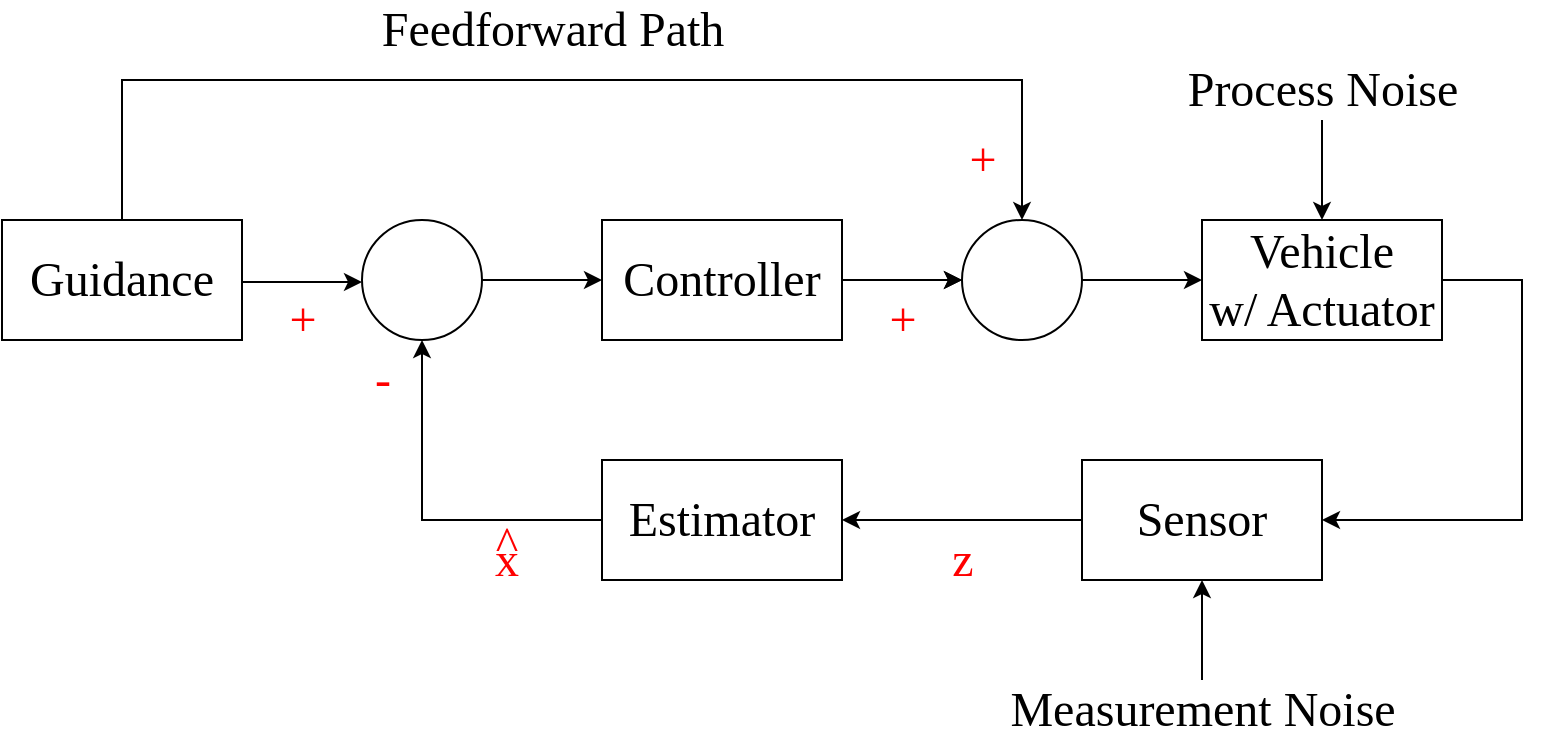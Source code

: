 <mxfile version="16.6.2" type="github">
  <diagram id="bbN-kpXBO3zal-V24DdN" name="Page-1">
    <mxGraphModel dx="1296" dy="760" grid="1" gridSize="10" guides="1" tooltips="1" connect="1" arrows="1" fold="1" page="1" pageScale="1" pageWidth="827" pageHeight="1169" math="0" shadow="0">
      <root>
        <mxCell id="0" />
        <mxCell id="1" parent="0" />
        <mxCell id="c5JE-vp9UBze8D4XRrj4-6" value="+" style="edgeStyle=orthogonalEdgeStyle;rounded=0;orthogonalLoop=1;jettySize=auto;html=1;exitX=1;exitY=0.5;exitDx=0;exitDy=0;fontFamily=Times New Roman;fontSize=24;fontColor=#FF0000;labelBackgroundColor=#FFFFFF;strokeWidth=1;labelBorderColor=none;spacingBottom=0;" parent="1" edge="1">
          <mxGeometry y="-19" relative="1" as="geometry">
            <mxPoint x="150" y="231" as="sourcePoint" />
            <mxPoint x="210" y="231" as="targetPoint" />
            <mxPoint as="offset" />
          </mxGeometry>
        </mxCell>
        <mxCell id="c5JE-vp9UBze8D4XRrj4-16" value="+" style="edgeStyle=orthogonalEdgeStyle;rounded=0;orthogonalLoop=1;jettySize=auto;html=1;exitX=0.5;exitY=0;exitDx=0;exitDy=0;entryX=0.5;entryY=0;entryDx=0;entryDy=0;labelBackgroundColor=#FFFFFF;labelBorderColor=none;fontFamily=Times New Roman;fontSize=24;fontColor=#FF0000;strokeWidth=1;" parent="1" source="c5JE-vp9UBze8D4XRrj4-1" target="c5JE-vp9UBze8D4XRrj4-5" edge="1">
          <mxGeometry x="0.898" y="-20" relative="1" as="geometry">
            <Array as="points">
              <mxPoint x="90" y="130" />
              <mxPoint x="540" y="130" />
            </Array>
            <mxPoint as="offset" />
          </mxGeometry>
        </mxCell>
        <mxCell id="c5JE-vp9UBze8D4XRrj4-1" value="&lt;font face=&quot;Times New Roman&quot; style=&quot;font-size: 24px&quot;&gt;Guidance&lt;/font&gt;" style="rounded=0;whiteSpace=wrap;html=1;" parent="1" vertex="1">
          <mxGeometry x="30" y="200" width="120" height="60" as="geometry" />
        </mxCell>
        <mxCell id="c5JE-vp9UBze8D4XRrj4-8" style="edgeStyle=orthogonalEdgeStyle;rounded=0;orthogonalLoop=1;jettySize=auto;html=1;exitX=1;exitY=0.5;exitDx=0;exitDy=0;fontFamily=Times New Roman;fontSize=24;" parent="1" source="c5JE-vp9UBze8D4XRrj4-2" target="c5JE-vp9UBze8D4XRrj4-5" edge="1">
          <mxGeometry relative="1" as="geometry" />
        </mxCell>
        <mxCell id="c5JE-vp9UBze8D4XRrj4-15" value="+" style="edgeStyle=orthogonalEdgeStyle;rounded=0;orthogonalLoop=1;jettySize=auto;html=1;labelBackgroundColor=#FFFFFF;labelBorderColor=none;fontFamily=Times New Roman;fontSize=24;fontColor=#FF0000;strokeWidth=1;" parent="1" source="c5JE-vp9UBze8D4XRrj4-2" target="c5JE-vp9UBze8D4XRrj4-5" edge="1">
          <mxGeometry y="-20" relative="1" as="geometry">
            <mxPoint as="offset" />
          </mxGeometry>
        </mxCell>
        <mxCell id="c5JE-vp9UBze8D4XRrj4-2" value="&lt;font face=&quot;Times New Roman&quot;&gt;&lt;span style=&quot;font-size: 24px&quot;&gt;Controller&lt;/span&gt;&lt;/font&gt;" style="rounded=0;whiteSpace=wrap;html=1;" parent="1" vertex="1">
          <mxGeometry x="330" y="200" width="120" height="60" as="geometry" />
        </mxCell>
        <mxCell id="c5JE-vp9UBze8D4XRrj4-12" style="edgeStyle=orthogonalEdgeStyle;rounded=0;orthogonalLoop=1;jettySize=auto;html=1;exitX=1;exitY=0.5;exitDx=0;exitDy=0;labelBackgroundColor=#FFFFFF;labelBorderColor=none;fontFamily=Times New Roman;fontSize=24;fontColor=#FF0000;strokeWidth=1;entryX=1;entryY=0.5;entryDx=0;entryDy=0;" parent="1" source="c5JE-vp9UBze8D4XRrj4-3" target="c5JE-vp9UBze8D4XRrj4-11" edge="1">
          <mxGeometry relative="1" as="geometry">
            <mxPoint x="800" y="360" as="targetPoint" />
            <Array as="points">
              <mxPoint x="790" y="230" />
              <mxPoint x="790" y="350" />
            </Array>
          </mxGeometry>
        </mxCell>
        <mxCell id="c5JE-vp9UBze8D4XRrj4-3" value="&lt;font face=&quot;Times New Roman&quot; style=&quot;font-size: 24px&quot;&gt;Vehicle&lt;br&gt;w/ Actuator&lt;br&gt;&lt;/font&gt;" style="rounded=0;whiteSpace=wrap;html=1;" parent="1" vertex="1">
          <mxGeometry x="630" y="200" width="120" height="60" as="geometry" />
        </mxCell>
        <mxCell id="c5JE-vp9UBze8D4XRrj4-7" style="edgeStyle=orthogonalEdgeStyle;rounded=0;orthogonalLoop=1;jettySize=auto;html=1;exitX=1;exitY=0.5;exitDx=0;exitDy=0;fontFamily=Times New Roman;fontSize=24;" parent="1" source="c5JE-vp9UBze8D4XRrj4-4" target="c5JE-vp9UBze8D4XRrj4-2" edge="1">
          <mxGeometry relative="1" as="geometry" />
        </mxCell>
        <mxCell id="c5JE-vp9UBze8D4XRrj4-4" value="" style="ellipse;whiteSpace=wrap;html=1;aspect=fixed;fontFamily=Times New Roman;fontSize=24;" parent="1" vertex="1">
          <mxGeometry x="210" y="200" width="60" height="60" as="geometry" />
        </mxCell>
        <mxCell id="c5JE-vp9UBze8D4XRrj4-9" value="" style="edgeStyle=orthogonalEdgeStyle;rounded=0;orthogonalLoop=1;jettySize=auto;html=1;fontFamily=Times New Roman;fontSize=24;" parent="1" source="c5JE-vp9UBze8D4XRrj4-5" target="c5JE-vp9UBze8D4XRrj4-3" edge="1">
          <mxGeometry relative="1" as="geometry" />
        </mxCell>
        <mxCell id="c5JE-vp9UBze8D4XRrj4-5" value="" style="ellipse;whiteSpace=wrap;html=1;aspect=fixed;fontFamily=Times New Roman;fontSize=24;" parent="1" vertex="1">
          <mxGeometry x="510" y="200" width="60" height="60" as="geometry" />
        </mxCell>
        <mxCell id="c5JE-vp9UBze8D4XRrj4-14" value="-" style="edgeStyle=orthogonalEdgeStyle;rounded=0;orthogonalLoop=1;jettySize=auto;html=1;exitX=0;exitY=0.5;exitDx=0;exitDy=0;entryX=0.5;entryY=1;entryDx=0;entryDy=0;labelBackgroundColor=#FFFFFF;labelBorderColor=none;fontFamily=Times New Roman;fontSize=24;fontColor=#FF0000;strokeWidth=1;" parent="1" source="c5JE-vp9UBze8D4XRrj4-10" target="c5JE-vp9UBze8D4XRrj4-4" edge="1">
          <mxGeometry x="0.778" y="20" relative="1" as="geometry">
            <mxPoint as="offset" />
          </mxGeometry>
        </mxCell>
        <mxCell id="c5JE-vp9UBze8D4XRrj4-10" value="&lt;font face=&quot;Times New Roman&quot; style=&quot;font-size: 24px&quot;&gt;Estimator&lt;/font&gt;" style="rounded=0;whiteSpace=wrap;html=1;" parent="1" vertex="1">
          <mxGeometry x="330" y="320" width="120" height="60" as="geometry" />
        </mxCell>
        <mxCell id="c5JE-vp9UBze8D4XRrj4-13" value="z" style="edgeStyle=orthogonalEdgeStyle;rounded=0;orthogonalLoop=1;jettySize=auto;html=1;exitX=0;exitY=0.5;exitDx=0;exitDy=0;entryX=1;entryY=0.5;entryDx=0;entryDy=0;labelBackgroundColor=#FFFFFF;labelBorderColor=none;fontFamily=Times New Roman;fontSize=24;fontColor=#FF0000;strokeWidth=1;" parent="1" source="c5JE-vp9UBze8D4XRrj4-11" target="c5JE-vp9UBze8D4XRrj4-10" edge="1">
          <mxGeometry y="20" relative="1" as="geometry">
            <mxPoint as="offset" />
          </mxGeometry>
        </mxCell>
        <mxCell id="c5JE-vp9UBze8D4XRrj4-11" value="&lt;font face=&quot;Times New Roman&quot; style=&quot;font-size: 24px&quot;&gt;Sensor&lt;/font&gt;" style="rounded=0;whiteSpace=wrap;html=1;" parent="1" vertex="1">
          <mxGeometry x="570" y="320" width="120" height="60" as="geometry" />
        </mxCell>
        <mxCell id="c5JE-vp9UBze8D4XRrj4-17" value="Feedforward Path" style="text;html=1;align=center;verticalAlign=middle;resizable=0;points=[];autosize=1;strokeColor=none;fillColor=none;fontSize=24;fontFamily=Times New Roman;fontColor=#000000;" parent="1" vertex="1">
          <mxGeometry x="210" y="90" width="190" height="30" as="geometry" />
        </mxCell>
        <mxCell id="c5JE-vp9UBze8D4XRrj4-19" style="edgeStyle=orthogonalEdgeStyle;rounded=0;orthogonalLoop=1;jettySize=auto;html=1;entryX=0.5;entryY=0;entryDx=0;entryDy=0;labelBackgroundColor=#FFFFFF;labelBorderColor=none;fontFamily=Times New Roman;fontSize=24;fontColor=#000000;strokeWidth=1;" parent="1" source="c5JE-vp9UBze8D4XRrj4-18" target="c5JE-vp9UBze8D4XRrj4-3" edge="1">
          <mxGeometry relative="1" as="geometry" />
        </mxCell>
        <mxCell id="c5JE-vp9UBze8D4XRrj4-18" value="Process Noise" style="text;html=1;align=center;verticalAlign=middle;resizable=0;points=[];autosize=1;strokeColor=none;fillColor=none;fontSize=24;fontFamily=Times New Roman;fontColor=#000000;" parent="1" vertex="1">
          <mxGeometry x="615" y="120" width="150" height="30" as="geometry" />
        </mxCell>
        <mxCell id="c5JE-vp9UBze8D4XRrj4-21" style="edgeStyle=orthogonalEdgeStyle;rounded=0;orthogonalLoop=1;jettySize=auto;html=1;entryX=0.5;entryY=1;entryDx=0;entryDy=0;labelBackgroundColor=#FFFFFF;labelBorderColor=none;fontFamily=Times New Roman;fontSize=24;fontColor=#000000;strokeWidth=1;" parent="1" source="c5JE-vp9UBze8D4XRrj4-20" target="c5JE-vp9UBze8D4XRrj4-11" edge="1">
          <mxGeometry relative="1" as="geometry" />
        </mxCell>
        <mxCell id="c5JE-vp9UBze8D4XRrj4-20" value="Measurement Noise" style="text;html=1;align=center;verticalAlign=middle;resizable=0;points=[];autosize=1;strokeColor=none;fillColor=none;fontSize=24;fontFamily=Times New Roman;fontColor=#000000;" parent="1" vertex="1">
          <mxGeometry x="525" y="430" width="210" height="30" as="geometry" />
        </mxCell>
        <mxCell id="c5JE-vp9UBze8D4XRrj4-23" value="x" style="text;html=1;align=center;verticalAlign=middle;resizable=0;points=[];autosize=1;strokeColor=none;fillColor=none;fontSize=24;fontFamily=Times New Roman;fontColor=#FF0000;" parent="1" vertex="1">
          <mxGeometry x="267" y="355" width="30" height="30" as="geometry" />
        </mxCell>
        <mxCell id="c5JE-vp9UBze8D4XRrj4-24" value="^" style="text;html=1;align=center;verticalAlign=middle;resizable=0;points=[];autosize=1;strokeColor=none;fillColor=none;fontSize=24;fontFamily=Times New Roman;fontColor=#FF0000;" parent="1" vertex="1">
          <mxGeometry x="267" y="347" width="30" height="30" as="geometry" />
        </mxCell>
      </root>
    </mxGraphModel>
  </diagram>
</mxfile>
